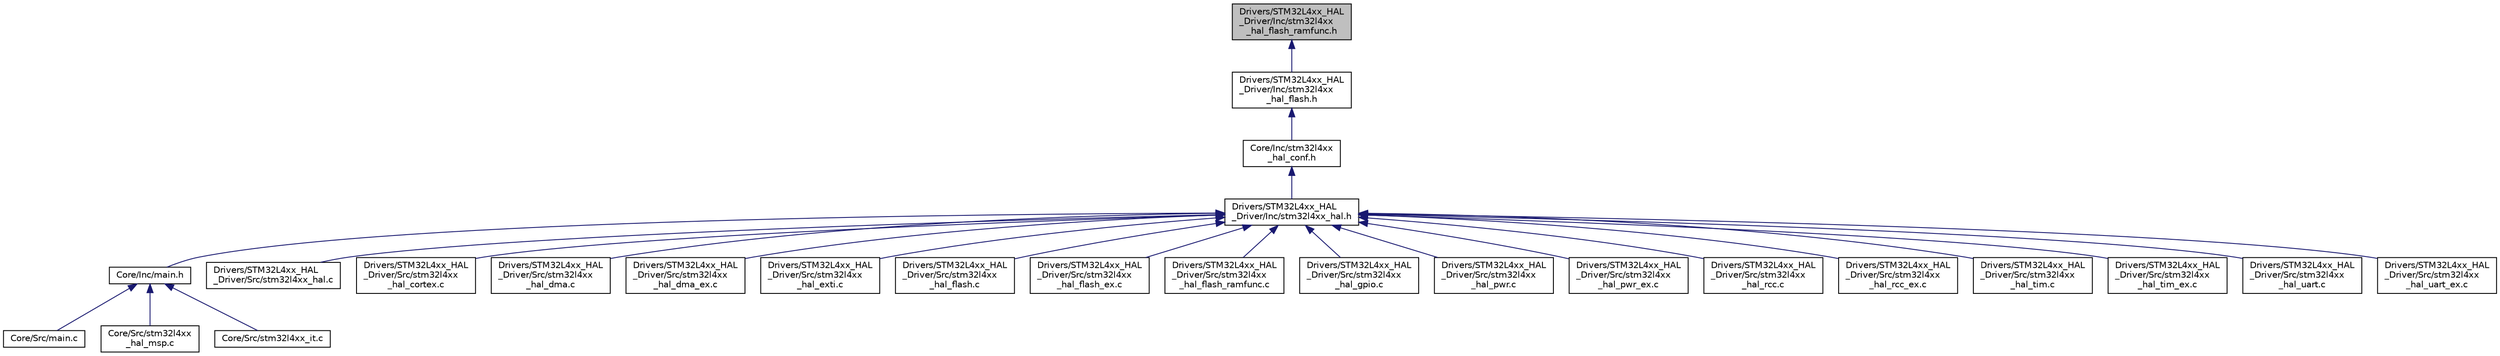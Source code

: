 digraph "Drivers/STM32L4xx_HAL_Driver/Inc/stm32l4xx_hal_flash_ramfunc.h"
{
 // LATEX_PDF_SIZE
  edge [fontname="Helvetica",fontsize="10",labelfontname="Helvetica",labelfontsize="10"];
  node [fontname="Helvetica",fontsize="10",shape=record];
  Node1 [label="Drivers/STM32L4xx_HAL\l_Driver/Inc/stm32l4xx\l_hal_flash_ramfunc.h",height=0.2,width=0.4,color="black", fillcolor="grey75", style="filled", fontcolor="black",tooltip="Header file of FLASH RAMFUNC driver."];
  Node1 -> Node2 [dir="back",color="midnightblue",fontsize="10",style="solid",fontname="Helvetica"];
  Node2 [label="Drivers/STM32L4xx_HAL\l_Driver/Inc/stm32l4xx\l_hal_flash.h",height=0.2,width=0.4,color="black", fillcolor="white", style="filled",URL="$stm32l4xx__hal__flash_8h.html",tooltip="Header file of FLASH HAL module."];
  Node2 -> Node3 [dir="back",color="midnightblue",fontsize="10",style="solid",fontname="Helvetica"];
  Node3 [label="Core/Inc/stm32l4xx\l_hal_conf.h",height=0.2,width=0.4,color="black", fillcolor="white", style="filled",URL="$stm32l4xx__hal__conf_8h.html",tooltip="HAL configuration template file. This file should be copied to the application folder and renamed to ..."];
  Node3 -> Node4 [dir="back",color="midnightblue",fontsize="10",style="solid",fontname="Helvetica"];
  Node4 [label="Drivers/STM32L4xx_HAL\l_Driver/Inc/stm32l4xx_hal.h",height=0.2,width=0.4,color="black", fillcolor="white", style="filled",URL="$stm32l4xx__hal_8h.html",tooltip="This file contains all the functions prototypes for the HAL module driver."];
  Node4 -> Node5 [dir="back",color="midnightblue",fontsize="10",style="solid",fontname="Helvetica"];
  Node5 [label="Core/Inc/main.h",height=0.2,width=0.4,color="black", fillcolor="white", style="filled",URL="$main_8h.html",tooltip=": Header for main.c file. This file contains the common defines of the application."];
  Node5 -> Node6 [dir="back",color="midnightblue",fontsize="10",style="solid",fontname="Helvetica"];
  Node6 [label="Core/Src/main.c",height=0.2,width=0.4,color="black", fillcolor="white", style="filled",URL="$main_8c.html",tooltip=": Main program body"];
  Node5 -> Node7 [dir="back",color="midnightblue",fontsize="10",style="solid",fontname="Helvetica"];
  Node7 [label="Core/Src/stm32l4xx\l_hal_msp.c",height=0.2,width=0.4,color="black", fillcolor="white", style="filled",URL="$stm32l4xx__hal__msp_8c.html",tooltip="This file provides code for the MSP Initialization and de-Initialization codes."];
  Node5 -> Node8 [dir="back",color="midnightblue",fontsize="10",style="solid",fontname="Helvetica"];
  Node8 [label="Core/Src/stm32l4xx_it.c",height=0.2,width=0.4,color="black", fillcolor="white", style="filled",URL="$stm32l4xx__it_8c.html",tooltip="Interrupt Service Routines."];
  Node4 -> Node9 [dir="back",color="midnightblue",fontsize="10",style="solid",fontname="Helvetica"];
  Node9 [label="Drivers/STM32L4xx_HAL\l_Driver/Src/stm32l4xx_hal.c",height=0.2,width=0.4,color="black", fillcolor="white", style="filled",URL="$stm32l4xx__hal_8c.html",tooltip="HAL module driver. This is the common part of the HAL initialization."];
  Node4 -> Node10 [dir="back",color="midnightblue",fontsize="10",style="solid",fontname="Helvetica"];
  Node10 [label="Drivers/STM32L4xx_HAL\l_Driver/Src/stm32l4xx\l_hal_cortex.c",height=0.2,width=0.4,color="black", fillcolor="white", style="filled",URL="$stm32l4xx__hal__cortex_8c.html",tooltip="CORTEX HAL module driver. This file provides firmware functions to manage the following functionaliti..."];
  Node4 -> Node11 [dir="back",color="midnightblue",fontsize="10",style="solid",fontname="Helvetica"];
  Node11 [label="Drivers/STM32L4xx_HAL\l_Driver/Src/stm32l4xx\l_hal_dma.c",height=0.2,width=0.4,color="black", fillcolor="white", style="filled",URL="$stm32l4xx__hal__dma_8c.html",tooltip="DMA HAL module driver. This file provides firmware functions to manage the following functionalities ..."];
  Node4 -> Node12 [dir="back",color="midnightblue",fontsize="10",style="solid",fontname="Helvetica"];
  Node12 [label="Drivers/STM32L4xx_HAL\l_Driver/Src/stm32l4xx\l_hal_dma_ex.c",height=0.2,width=0.4,color="black", fillcolor="white", style="filled",URL="$stm32l4xx__hal__dma__ex_8c.html",tooltip="DMA Extension HAL module driver This file provides firmware functions to manage the following functio..."];
  Node4 -> Node13 [dir="back",color="midnightblue",fontsize="10",style="solid",fontname="Helvetica"];
  Node13 [label="Drivers/STM32L4xx_HAL\l_Driver/Src/stm32l4xx\l_hal_exti.c",height=0.2,width=0.4,color="black", fillcolor="white", style="filled",URL="$stm32l4xx__hal__exti_8c.html",tooltip="EXTI HAL module driver. This file provides firmware functions to manage the following functionalities..."];
  Node4 -> Node14 [dir="back",color="midnightblue",fontsize="10",style="solid",fontname="Helvetica"];
  Node14 [label="Drivers/STM32L4xx_HAL\l_Driver/Src/stm32l4xx\l_hal_flash.c",height=0.2,width=0.4,color="black", fillcolor="white", style="filled",URL="$stm32l4xx__hal__flash_8c.html",tooltip="FLASH HAL module driver. This file provides firmware functions to manage the following functionalitie..."];
  Node4 -> Node15 [dir="back",color="midnightblue",fontsize="10",style="solid",fontname="Helvetica"];
  Node15 [label="Drivers/STM32L4xx_HAL\l_Driver/Src/stm32l4xx\l_hal_flash_ex.c",height=0.2,width=0.4,color="black", fillcolor="white", style="filled",URL="$stm32l4xx__hal__flash__ex_8c.html",tooltip="Extended FLASH HAL module driver. This file provides firmware functions to manage the following funct..."];
  Node4 -> Node16 [dir="back",color="midnightblue",fontsize="10",style="solid",fontname="Helvetica"];
  Node16 [label="Drivers/STM32L4xx_HAL\l_Driver/Src/stm32l4xx\l_hal_flash_ramfunc.c",height=0.2,width=0.4,color="black", fillcolor="white", style="filled",URL="$stm32l4xx__hal__flash__ramfunc_8c.html",tooltip="FLASH RAMFUNC driver. This file provides a Flash firmware functions which should be executed from int..."];
  Node4 -> Node17 [dir="back",color="midnightblue",fontsize="10",style="solid",fontname="Helvetica"];
  Node17 [label="Drivers/STM32L4xx_HAL\l_Driver/Src/stm32l4xx\l_hal_gpio.c",height=0.2,width=0.4,color="black", fillcolor="white", style="filled",URL="$stm32l4xx__hal__gpio_8c.html",tooltip="GPIO HAL module driver. This file provides firmware functions to manage the following functionalities..."];
  Node4 -> Node18 [dir="back",color="midnightblue",fontsize="10",style="solid",fontname="Helvetica"];
  Node18 [label="Drivers/STM32L4xx_HAL\l_Driver/Src/stm32l4xx\l_hal_pwr.c",height=0.2,width=0.4,color="black", fillcolor="white", style="filled",URL="$stm32l4xx__hal__pwr_8c.html",tooltip="PWR HAL module driver. This file provides firmware functions to manage the following functionalities ..."];
  Node4 -> Node19 [dir="back",color="midnightblue",fontsize="10",style="solid",fontname="Helvetica"];
  Node19 [label="Drivers/STM32L4xx_HAL\l_Driver/Src/stm32l4xx\l_hal_pwr_ex.c",height=0.2,width=0.4,color="black", fillcolor="white", style="filled",URL="$stm32l4xx__hal__pwr__ex_8c.html",tooltip="Extended PWR HAL module driver. This file provides firmware functions to manage the following functio..."];
  Node4 -> Node20 [dir="back",color="midnightblue",fontsize="10",style="solid",fontname="Helvetica"];
  Node20 [label="Drivers/STM32L4xx_HAL\l_Driver/Src/stm32l4xx\l_hal_rcc.c",height=0.2,width=0.4,color="black", fillcolor="white", style="filled",URL="$stm32l4xx__hal__rcc_8c.html",tooltip="RCC HAL module driver. This file provides firmware functions to manage the following functionalities ..."];
  Node4 -> Node21 [dir="back",color="midnightblue",fontsize="10",style="solid",fontname="Helvetica"];
  Node21 [label="Drivers/STM32L4xx_HAL\l_Driver/Src/stm32l4xx\l_hal_rcc_ex.c",height=0.2,width=0.4,color="black", fillcolor="white", style="filled",URL="$stm32l4xx__hal__rcc__ex_8c.html",tooltip="Extended RCC HAL module driver. This file provides firmware functions to manage the following functio..."];
  Node4 -> Node22 [dir="back",color="midnightblue",fontsize="10",style="solid",fontname="Helvetica"];
  Node22 [label="Drivers/STM32L4xx_HAL\l_Driver/Src/stm32l4xx\l_hal_tim.c",height=0.2,width=0.4,color="black", fillcolor="white", style="filled",URL="$stm32l4xx__hal__tim_8c.html",tooltip="TIM HAL module driver. This file provides firmware functions to manage the following functionalities ..."];
  Node4 -> Node23 [dir="back",color="midnightblue",fontsize="10",style="solid",fontname="Helvetica"];
  Node23 [label="Drivers/STM32L4xx_HAL\l_Driver/Src/stm32l4xx\l_hal_tim_ex.c",height=0.2,width=0.4,color="black", fillcolor="white", style="filled",URL="$stm32l4xx__hal__tim__ex_8c.html",tooltip="TIM HAL module driver. This file provides firmware functions to manage the following functionalities ..."];
  Node4 -> Node24 [dir="back",color="midnightblue",fontsize="10",style="solid",fontname="Helvetica"];
  Node24 [label="Drivers/STM32L4xx_HAL\l_Driver/Src/stm32l4xx\l_hal_uart.c",height=0.2,width=0.4,color="black", fillcolor="white", style="filled",URL="$stm32l4xx__hal__uart_8c.html",tooltip="UART HAL module driver. This file provides firmware functions to manage the following functionalities..."];
  Node4 -> Node25 [dir="back",color="midnightblue",fontsize="10",style="solid",fontname="Helvetica"];
  Node25 [label="Drivers/STM32L4xx_HAL\l_Driver/Src/stm32l4xx\l_hal_uart_ex.c",height=0.2,width=0.4,color="black", fillcolor="white", style="filled",URL="$stm32l4xx__hal__uart__ex_8c.html",tooltip="Extended UART HAL module driver. This file provides firmware functions to manage the following extend..."];
}
